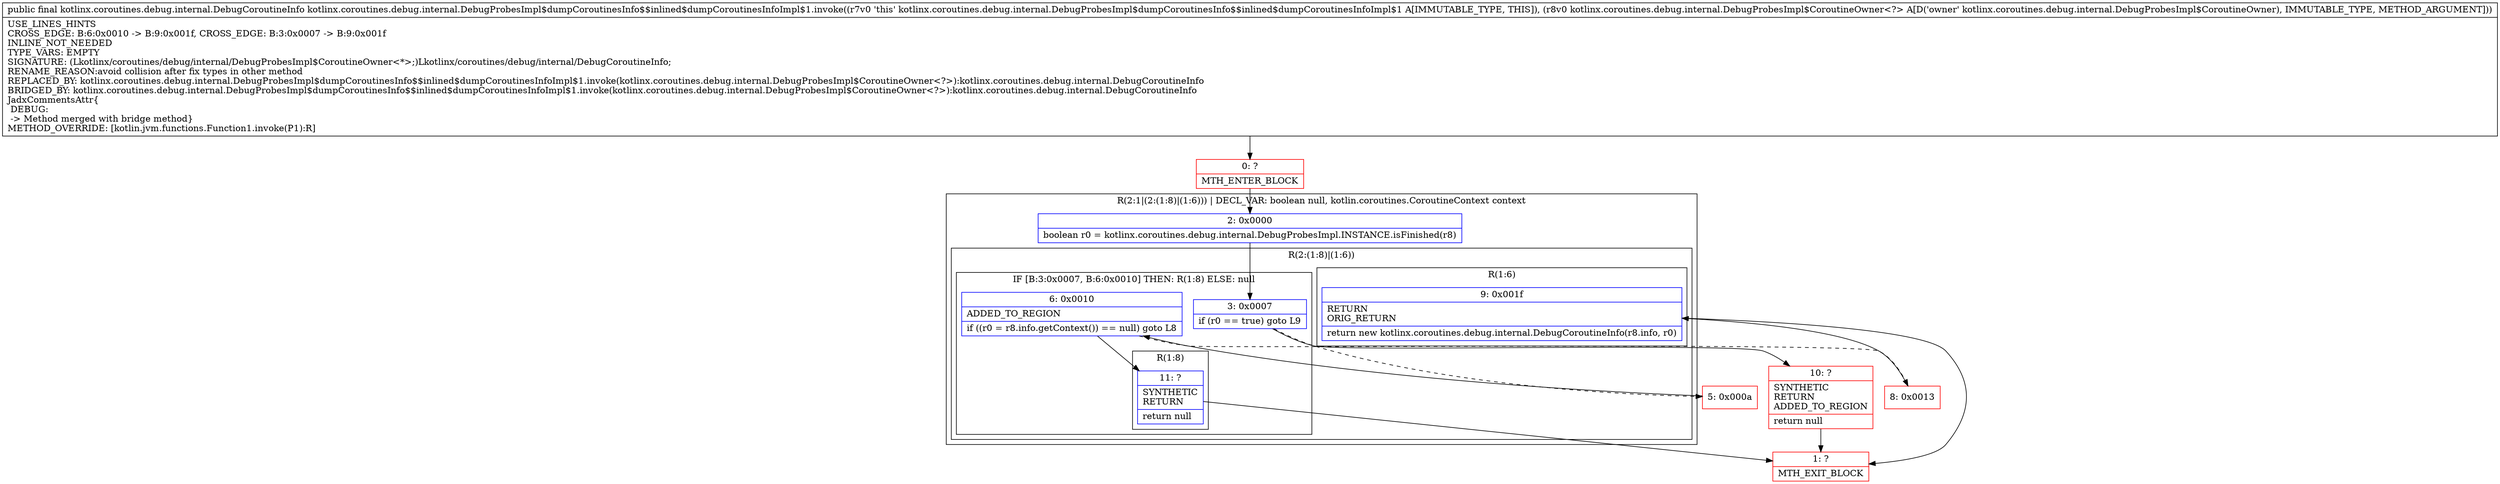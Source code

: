 digraph "CFG forkotlinx.coroutines.debug.internal.DebugProbesImpl$dumpCoroutinesInfo$$inlined$dumpCoroutinesInfoImpl$1.invoke(Lkotlinx\/coroutines\/debug\/internal\/DebugProbesImpl$CoroutineOwner;)Ljava\/lang\/Object;" {
subgraph cluster_Region_1912084233 {
label = "R(2:1|(2:(1:8)|(1:6))) | DECL_VAR: boolean null, kotlin.coroutines.CoroutineContext context\l";
node [shape=record,color=blue];
Node_2 [shape=record,label="{2\:\ 0x0000|boolean r0 = kotlinx.coroutines.debug.internal.DebugProbesImpl.INSTANCE.isFinished(r8)\l}"];
subgraph cluster_Region_325766931 {
label = "R(2:(1:8)|(1:6))";
node [shape=record,color=blue];
subgraph cluster_IfRegion_968660124 {
label = "IF [B:3:0x0007, B:6:0x0010] THEN: R(1:8) ELSE: null";
node [shape=record,color=blue];
Node_3 [shape=record,label="{3\:\ 0x0007|if (r0 == true) goto L9\l}"];
Node_6 [shape=record,label="{6\:\ 0x0010|ADDED_TO_REGION\l|if ((r0 = r8.info.getContext()) == null) goto L8\l}"];
subgraph cluster_Region_1320137110 {
label = "R(1:8)";
node [shape=record,color=blue];
Node_11 [shape=record,label="{11\:\ ?|SYNTHETIC\lRETURN\l|return null\l}"];
}
}
subgraph cluster_Region_1017236636 {
label = "R(1:6)";
node [shape=record,color=blue];
Node_9 [shape=record,label="{9\:\ 0x001f|RETURN\lORIG_RETURN\l|return new kotlinx.coroutines.debug.internal.DebugCoroutineInfo(r8.info, r0)\l}"];
}
}
}
Node_0 [shape=record,color=red,label="{0\:\ ?|MTH_ENTER_BLOCK\l}"];
Node_5 [shape=record,color=red,label="{5\:\ 0x000a}"];
Node_8 [shape=record,color=red,label="{8\:\ 0x0013}"];
Node_1 [shape=record,color=red,label="{1\:\ ?|MTH_EXIT_BLOCK\l}"];
Node_10 [shape=record,color=red,label="{10\:\ ?|SYNTHETIC\lRETURN\lADDED_TO_REGION\l|return null\l}"];
MethodNode[shape=record,label="{public final kotlinx.coroutines.debug.internal.DebugCoroutineInfo kotlinx.coroutines.debug.internal.DebugProbesImpl$dumpCoroutinesInfo$$inlined$dumpCoroutinesInfoImpl$1.invoke((r7v0 'this' kotlinx.coroutines.debug.internal.DebugProbesImpl$dumpCoroutinesInfo$$inlined$dumpCoroutinesInfoImpl$1 A[IMMUTABLE_TYPE, THIS]), (r8v0 kotlinx.coroutines.debug.internal.DebugProbesImpl$CoroutineOwner\<?\> A[D('owner' kotlinx.coroutines.debug.internal.DebugProbesImpl$CoroutineOwner), IMMUTABLE_TYPE, METHOD_ARGUMENT]))  | USE_LINES_HINTS\lCROSS_EDGE: B:6:0x0010 \-\> B:9:0x001f, CROSS_EDGE: B:3:0x0007 \-\> B:9:0x001f\lINLINE_NOT_NEEDED\lTYPE_VARS: EMPTY\lSIGNATURE: (Lkotlinx\/coroutines\/debug\/internal\/DebugProbesImpl$CoroutineOwner\<*\>;)Lkotlinx\/coroutines\/debug\/internal\/DebugCoroutineInfo;\lRENAME_REASON:avoid collision after fix types in other method\lREPLACED_BY: kotlinx.coroutines.debug.internal.DebugProbesImpl$dumpCoroutinesInfo$$inlined$dumpCoroutinesInfoImpl$1.invoke(kotlinx.coroutines.debug.internal.DebugProbesImpl$CoroutineOwner\<?\>):kotlinx.coroutines.debug.internal.DebugCoroutineInfo\lBRIDGED_BY: kotlinx.coroutines.debug.internal.DebugProbesImpl$dumpCoroutinesInfo$$inlined$dumpCoroutinesInfoImpl$1.invoke(kotlinx.coroutines.debug.internal.DebugProbesImpl$CoroutineOwner\<?\>):kotlinx.coroutines.debug.internal.DebugCoroutineInfo\lJadxCommentsAttr\{\l DEBUG: \l \-\> Method merged with bridge method\}\lMETHOD_OVERRIDE: [kotlin.jvm.functions.Function1.invoke(P1):R]\l}"];
MethodNode -> Node_0;Node_2 -> Node_3;
Node_3 -> Node_5[style=dashed];
Node_3 -> Node_10;
Node_6 -> Node_8[style=dashed];
Node_6 -> Node_11;
Node_11 -> Node_1;
Node_9 -> Node_1;
Node_0 -> Node_2;
Node_5 -> Node_6;
Node_8 -> Node_9;
Node_10 -> Node_1;
}


